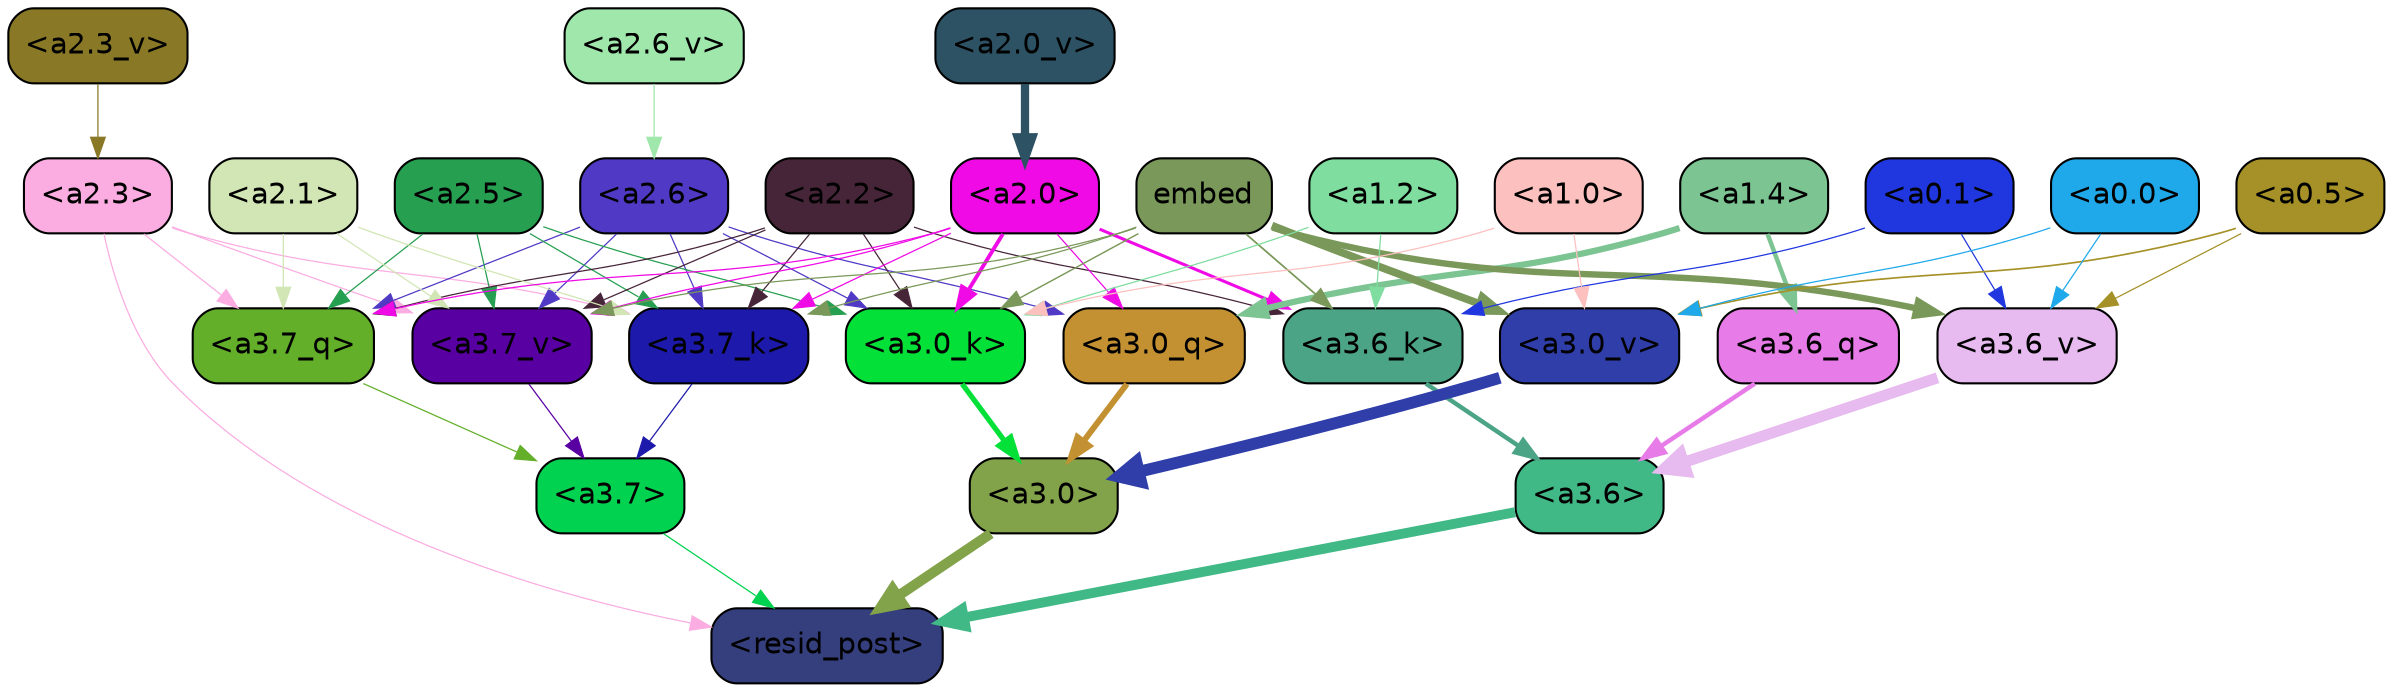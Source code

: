 strict digraph "" {
	graph [bgcolor=transparent,
		layout=dot,
		overlap=false,
		splines=true
	];
	"<a3.7>"	[color=black,
		fillcolor="#01d24f",
		fontname=Helvetica,
		shape=box,
		style="filled, rounded"];
	"<resid_post>"	[color=black,
		fillcolor="#353f7d",
		fontname=Helvetica,
		shape=box,
		style="filled, rounded"];
	"<a3.7>" -> "<resid_post>"	[color="#01d24f",
		penwidth=0.6];
	"<a3.6>"	[color=black,
		fillcolor="#40b986",
		fontname=Helvetica,
		shape=box,
		style="filled, rounded"];
	"<a3.6>" -> "<resid_post>"	[color="#40b986",
		penwidth=4.752790808677673];
	"<a3.0>"	[color=black,
		fillcolor="#82a34a",
		fontname=Helvetica,
		shape=box,
		style="filled, rounded"];
	"<a3.0>" -> "<resid_post>"	[color="#82a34a",
		penwidth=4.897669434547424];
	"<a2.3>"	[color=black,
		fillcolor="#fbade2",
		fontname=Helvetica,
		shape=box,
		style="filled, rounded"];
	"<a2.3>" -> "<resid_post>"	[color="#fbade2",
		penwidth=0.6];
	"<a3.7_q>"	[color=black,
		fillcolor="#63af2a",
		fontname=Helvetica,
		shape=box,
		style="filled, rounded"];
	"<a2.3>" -> "<a3.7_q>"	[color="#fbade2",
		penwidth=0.6];
	"<a3.7_k>"	[color=black,
		fillcolor="#1d19ab",
		fontname=Helvetica,
		shape=box,
		style="filled, rounded"];
	"<a2.3>" -> "<a3.7_k>"	[color="#fbade2",
		penwidth=0.6];
	"<a3.7_v>"	[color=black,
		fillcolor="#5900a2",
		fontname=Helvetica,
		shape=box,
		style="filled, rounded"];
	"<a2.3>" -> "<a3.7_v>"	[color="#fbade2",
		penwidth=0.6];
	"<a3.7_q>" -> "<a3.7>"	[color="#63af2a",
		penwidth=0.6];
	"<a3.6_q>"	[color=black,
		fillcolor="#e77ce8",
		fontname=Helvetica,
		shape=box,
		style="filled, rounded"];
	"<a3.6_q>" -> "<a3.6>"	[color="#e77ce8",
		penwidth=2.160832464694977];
	"<a3.0_q>"	[color=black,
		fillcolor="#c39131",
		fontname=Helvetica,
		shape=box,
		style="filled, rounded"];
	"<a3.0_q>" -> "<a3.0>"	[color="#c39131",
		penwidth=2.870753765106201];
	"<a3.7_k>" -> "<a3.7>"	[color="#1d19ab",
		penwidth=0.6];
	"<a3.6_k>"	[color=black,
		fillcolor="#4ca486",
		fontname=Helvetica,
		shape=box,
		style="filled, rounded"];
	"<a3.6_k>" -> "<a3.6>"	[color="#4ca486",
		penwidth=2.13908451795578];
	"<a3.0_k>"	[color=black,
		fillcolor="#03e038",
		fontname=Helvetica,
		shape=box,
		style="filled, rounded"];
	"<a3.0_k>" -> "<a3.0>"	[color="#03e038",
		penwidth=2.520303964614868];
	"<a3.7_v>" -> "<a3.7>"	[color="#5900a2",
		penwidth=0.6];
	"<a3.6_v>"	[color=black,
		fillcolor="#e7baf0",
		fontname=Helvetica,
		shape=box,
		style="filled, rounded"];
	"<a3.6_v>" -> "<a3.6>"	[color="#e7baf0",
		penwidth=5.297133803367615];
	"<a3.0_v>"	[color=black,
		fillcolor="#303eaa",
		fontname=Helvetica,
		shape=box,
		style="filled, rounded"];
	"<a3.0_v>" -> "<a3.0>"	[color="#303eaa",
		penwidth=5.680712580680847];
	"<a2.6>"	[color=black,
		fillcolor="#503ac5",
		fontname=Helvetica,
		shape=box,
		style="filled, rounded"];
	"<a2.6>" -> "<a3.7_q>"	[color="#503ac5",
		penwidth=0.6];
	"<a2.6>" -> "<a3.0_q>"	[color="#503ac5",
		penwidth=0.6];
	"<a2.6>" -> "<a3.7_k>"	[color="#503ac5",
		penwidth=0.6];
	"<a2.6>" -> "<a3.0_k>"	[color="#503ac5",
		penwidth=0.6];
	"<a2.6>" -> "<a3.7_v>"	[color="#503ac5",
		penwidth=0.6];
	"<a2.5>"	[color=black,
		fillcolor="#279f51",
		fontname=Helvetica,
		shape=box,
		style="filled, rounded"];
	"<a2.5>" -> "<a3.7_q>"	[color="#279f51",
		penwidth=0.6];
	"<a2.5>" -> "<a3.7_k>"	[color="#279f51",
		penwidth=0.6];
	"<a2.5>" -> "<a3.0_k>"	[color="#279f51",
		penwidth=0.6];
	"<a2.5>" -> "<a3.7_v>"	[color="#279f51",
		penwidth=0.6];
	"<a2.2>"	[color=black,
		fillcolor="#472539",
		fontname=Helvetica,
		shape=box,
		style="filled, rounded"];
	"<a2.2>" -> "<a3.7_q>"	[color="#472539",
		penwidth=0.6];
	"<a2.2>" -> "<a3.7_k>"	[color="#472539",
		penwidth=0.6];
	"<a2.2>" -> "<a3.6_k>"	[color="#472539",
		penwidth=0.6];
	"<a2.2>" -> "<a3.0_k>"	[color="#472539",
		penwidth=0.6];
	"<a2.2>" -> "<a3.7_v>"	[color="#472539",
		penwidth=0.6];
	"<a2.1>"	[color=black,
		fillcolor="#d1e6b4",
		fontname=Helvetica,
		shape=box,
		style="filled, rounded"];
	"<a2.1>" -> "<a3.7_q>"	[color="#d1e6b4",
		penwidth=0.6];
	"<a2.1>" -> "<a3.7_k>"	[color="#d1e6b4",
		penwidth=0.6];
	"<a2.1>" -> "<a3.7_v>"	[color="#d1e6b4",
		penwidth=0.6];
	"<a2.0>"	[color=black,
		fillcolor="#f00ae6",
		fontname=Helvetica,
		shape=box,
		style="filled, rounded"];
	"<a2.0>" -> "<a3.7_q>"	[color="#f00ae6",
		penwidth=0.6];
	"<a2.0>" -> "<a3.0_q>"	[color="#f00ae6",
		penwidth=0.6];
	"<a2.0>" -> "<a3.7_k>"	[color="#f00ae6",
		penwidth=0.6];
	"<a2.0>" -> "<a3.6_k>"	[color="#f00ae6",
		penwidth=1.4811622872948647];
	"<a2.0>" -> "<a3.0_k>"	[color="#f00ae6",
		penwidth=1.8632715698331594];
	"<a2.0>" -> "<a3.7_v>"	[color="#f00ae6",
		penwidth=0.6];
	"<a1.4>"	[color=black,
		fillcolor="#7cc492",
		fontname=Helvetica,
		shape=box,
		style="filled, rounded"];
	"<a1.4>" -> "<a3.6_q>"	[color="#7cc492",
		penwidth=2.1468575447797775];
	"<a1.4>" -> "<a3.0_q>"	[color="#7cc492",
		penwidth=3.0006065368652344];
	embed	[color=black,
		fillcolor="#7a9859",
		fontname=Helvetica,
		shape=box,
		style="filled, rounded"];
	embed -> "<a3.7_k>"	[color="#7a9859",
		penwidth=0.6];
	embed -> "<a3.6_k>"	[color="#7a9859",
		penwidth=0.8410270567983389];
	embed -> "<a3.0_k>"	[color="#7a9859",
		penwidth=0.691851794719696];
	embed -> "<a3.7_v>"	[color="#7a9859",
		penwidth=0.6];
	embed -> "<a3.6_v>"	[color="#7a9859",
		penwidth=3.0758190751075745];
	embed -> "<a3.0_v>"	[color="#7a9859",
		penwidth=3.6927278637886047];
	"<a1.2>"	[color=black,
		fillcolor="#7edd9f",
		fontname=Helvetica,
		shape=box,
		style="filled, rounded"];
	"<a1.2>" -> "<a3.6_k>"	[color="#7edd9f",
		penwidth=0.6];
	"<a1.2>" -> "<a3.0_k>"	[color="#7edd9f",
		penwidth=0.6];
	"<a0.1>"	[color=black,
		fillcolor="#2037df",
		fontname=Helvetica,
		shape=box,
		style="filled, rounded"];
	"<a0.1>" -> "<a3.6_k>"	[color="#2037df",
		penwidth=0.6];
	"<a0.1>" -> "<a3.6_v>"	[color="#2037df",
		penwidth=0.6];
	"<a1.0>"	[color=black,
		fillcolor="#fcc0bf",
		fontname=Helvetica,
		shape=box,
		style="filled, rounded"];
	"<a1.0>" -> "<a3.0_k>"	[color="#fcc0bf",
		penwidth=0.6];
	"<a1.0>" -> "<a3.0_v>"	[color="#fcc0bf",
		penwidth=0.6];
	"<a0.5>"	[color=black,
		fillcolor="#a59127",
		fontname=Helvetica,
		shape=box,
		style="filled, rounded"];
	"<a0.5>" -> "<a3.6_v>"	[color="#a59127",
		penwidth=0.6];
	"<a0.5>" -> "<a3.0_v>"	[color="#a59127",
		penwidth=0.8028683364391327];
	"<a0.0>"	[color=black,
		fillcolor="#20a9ea",
		fontname=Helvetica,
		shape=box,
		style="filled, rounded"];
	"<a0.0>" -> "<a3.6_v>"	[color="#20a9ea",
		penwidth=0.6];
	"<a0.0>" -> "<a3.0_v>"	[color="#20a9ea",
		penwidth=0.6];
	"<a2.6_v>"	[color=black,
		fillcolor="#a0e7ac",
		fontname=Helvetica,
		shape=box,
		style="filled, rounded"];
	"<a2.6_v>" -> "<a2.6>"	[color="#a0e7ac",
		penwidth=0.6];
	"<a2.3_v>"	[color=black,
		fillcolor="#897825",
		fontname=Helvetica,
		shape=box,
		style="filled, rounded"];
	"<a2.3_v>" -> "<a2.3>"	[color="#897825",
		penwidth=0.6];
	"<a2.0_v>"	[color=black,
		fillcolor="#2c5264",
		fontname=Helvetica,
		shape=box,
		style="filled, rounded"];
	"<a2.0_v>" -> "<a2.0>"	[color="#2c5264",
		penwidth=3.9731863737106323];
}
